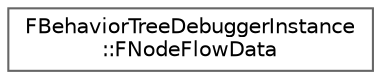 digraph "Graphical Class Hierarchy"
{
 // INTERACTIVE_SVG=YES
 // LATEX_PDF_SIZE
  bgcolor="transparent";
  edge [fontname=Helvetica,fontsize=10,labelfontname=Helvetica,labelfontsize=10];
  node [fontname=Helvetica,fontsize=10,shape=box,height=0.2,width=0.4];
  rankdir="LR";
  Node0 [id="Node000000",label="FBehaviorTreeDebuggerInstance\l::FNodeFlowData",height=0.2,width=0.4,color="grey40", fillcolor="white", style="filled",URL="$d9/dbc/structFBehaviorTreeDebuggerInstance_1_1FNodeFlowData.html",tooltip=" "];
}
